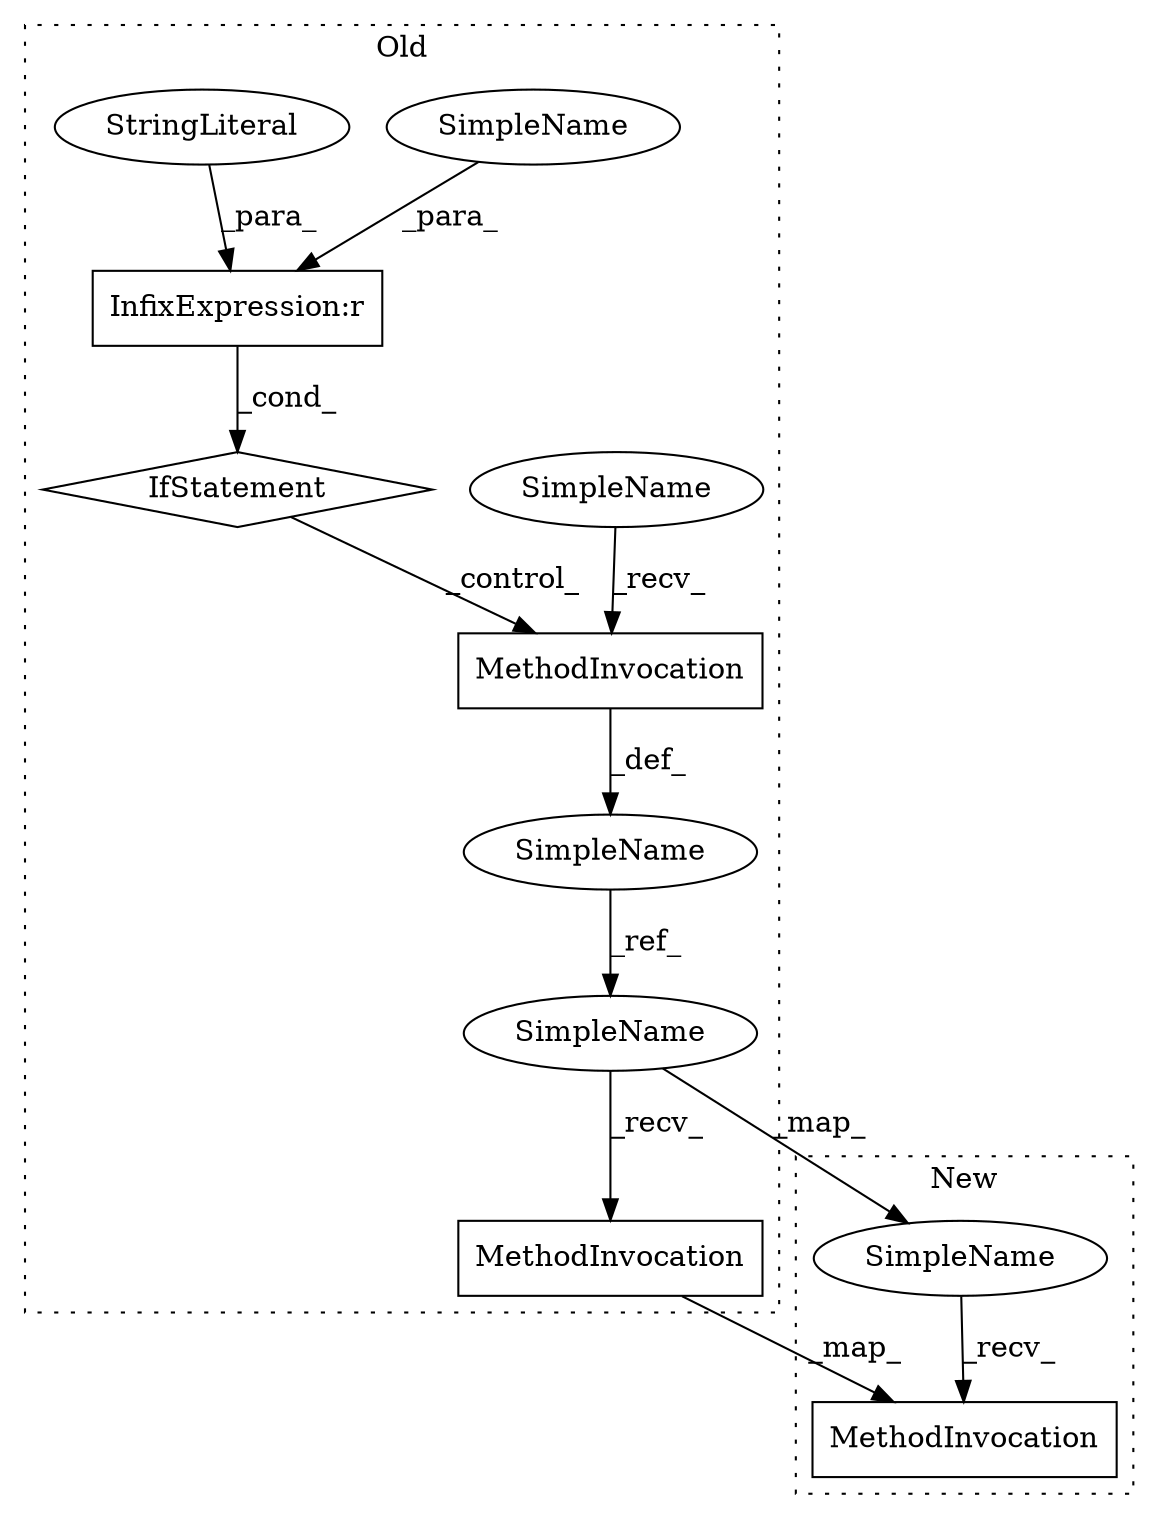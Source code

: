 digraph G {
subgraph cluster0 {
1 [label="IfStatement" a="25" s="87382,87417" l="4,10" shape="diamond"];
2 [label="MethodInvocation" a="32" s="87649" l="34" shape="box"];
4 [label="MethodInvocation" a="32" s="87970,87986" l="13,1" shape="box"];
5 [label="SimpleName" a="42" s="87638" l="10" shape="ellipse"];
6 [label="SimpleName" a="42" s="87947" l="22" shape="ellipse"];
8 [label="SimpleName" a="42" s="87386" l="23" shape="ellipse"];
9 [label="SimpleName" a="42" s="87613" l="22" shape="ellipse"];
10 [label="StringLiteral" a="45" s="87413" l="4" shape="ellipse"];
11 [label="InfixExpression:r" a="27" s="87409" l="4" shape="box"];
label = "Old";
style="dotted";
}
subgraph cluster1 {
3 [label="MethodInvocation" a="32" s="87350,87366" l="13,1" shape="box"];
7 [label="SimpleName" a="42" s="87339" l="10" shape="ellipse"];
label = "New";
style="dotted";
}
1 -> 2 [label="_control_"];
2 -> 9 [label="_def_"];
4 -> 3 [label="_map_"];
5 -> 2 [label="_recv_"];
6 -> 4 [label="_recv_"];
6 -> 7 [label="_map_"];
7 -> 3 [label="_recv_"];
8 -> 11 [label="_para_"];
9 -> 6 [label="_ref_"];
10 -> 11 [label="_para_"];
11 -> 1 [label="_cond_"];
}
